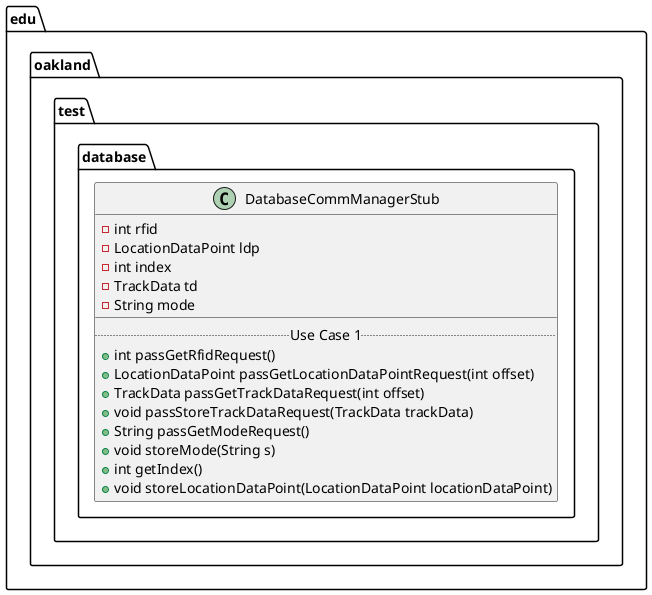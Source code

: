 @startuml DatabaseCommManagerStub

package edu.oakland.test.database {
    class DatabaseCommManagerStub {
        - int rfid
        - LocationDataPoint ldp
        - int index
        - TrackData td
        - String mode
        __
        .. Use Case 1 ..
        + int passGetRfidRequest()
        + LocationDataPoint passGetLocationDataPointRequest(int offset)
        + TrackData passGetTrackDataRequest(int offset)
        + void passStoreTrackDataRequest(TrackData trackData)
        + String passGetModeRequest()
        + void storeMode(String s)
        + int getIndex()
        + void storeLocationDataPoint(LocationDataPoint locationDataPoint)
    }
}

@enduml
